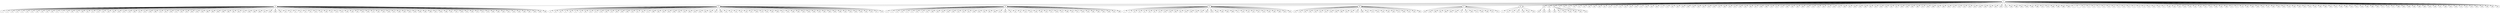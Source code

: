 digraph {
	0 [label=0]
	12 [label=12]
	27 [label=27]
	29 [label=29]
	31 [label=31]
	46 [label=46]
	57 [label=57]
	61 [label=61]
	63 [label=63]
	64 [label=64]
	68 [label=68]
	73 [label=73]
	83 [label=83]
	87 [label=87]
	90 [label=90]
	91 [label=91]
	95 [label=95]
	96 [label=96]
	99 [label=99]
	105 [label=105]
	107 [label=107]
	110 [label=110]
	117 [label=117]
	121 [label=121]
	122 [label=122]
	130 [label=130]
	136 [label=136]
	137 [label=137]
	153 [label=153]
	154 [label=154]
	163 [label=163]
	171 [label=171]
	173 [label=173]
	181 [label=181]
	183 [label=183]
	194 [label=194]
	199 [label=199]
	216 [label=216]
	220 [label=220]
	232 [label=232]
	233 [label=233]
	235 [label=235]
	237 [label=237]
	240 [label=240]
	244 [label=244]
	247 [label=247]
	250 [label=250]
	252 [label=252]
	264 [label=264]
	267 [label=267]
	268 [label=268]
	269 [label=269]
	270 [label=270]
	275 [label=275]
	276 [label=276]
	290 [label=290]
	292 [label=292]
	293 [label=293]
	299 [label=299]
	300 [label=300]
	314 [label=314]
	315 [label=315]
	320 [label=320]
	322 [label=322]
	324 [label=324]
	327 [label=327]
	328 [label=328]
	332 [label=332]
	333 [label=333]
	335 [label=335]
	340 [label=340]
	342 [label=342]
	343 [label=343]
	344 [label=344]
	345 [label=345]
	347 [label=347]
	357 [label=357]
	358 [label=358]
	359 [label=359]
	363 [label=363]
	366 [label=366]
	370 [label=370]
	384 [label=384]
	396 [label=396]
	397 [label=397]
	403 [label=403]
	404 [label=404]
	407 [label=407]
	412 [label=412]
	413 [label=413]
	418 [label=418]
	425 [label=425]
	430 [label=430]
	434 [label=434]
	435 [label=435]
	445 [label=445]
	446 [label=446]
	451 [label=451]
	455 [label=455]
	460 [label=460]
	461 [label=461]
	464 [label=464]
	465 [label=465]
	468 [label=468]
	475 [label=475]
	479 [label=479]
	489 [label=489]
	496 [label=496]
	498 [label=498]
	499 [label=499]
	4 [label=4]
	7 [label=7]
	10 [label=10]
	15 [label=15]
	19 [label=19]
	22 [label=22]
	33 [label=33]
	36 [label=36]
	38 [label=38]
	52 [label=52]
	59 [label=59]
	62 [label=62]
	72 [label=72]
	76 [label=76]
	79 [label=79]
	84 [label=84]
	86 [label=86]
	88 [label=88]
	97 [label=97]
	108 [label=108]
	123 [label=123]
	124 [label=124]
	126 [label=126]
	139 [label=139]
	142 [label=142]
	145 [label=145]
	151 [label=151]
	155 [label=155]
	160 [label=160]
	162 [label=162]
	169 [label=169]
	172 [label=172]
	177 [label=177]
	179 [label=179]
	184 [label=184]
	186 [label=186]
	188 [label=188]
	191 [label=191]
	197 [label=197]
	203 [label=203]
	204 [label=204]
	205 [label=205]
	218 [label=218]
	226 [label=226]
	230 [label=230]
	242 [label=242]
	253 [label=253]
	255 [label=255]
	263 [label=263]
	280 [label=280]
	282 [label=282]
	297 [label=297]
	305 [label=305]
	309 [label=309]
	310 [label=310]
	321 [label=321]
	323 [label=323]
	348 [label=348]
	360 [label=360]
	365 [label=365]
	371 [label=371]
	375 [label=375]
	377 [label=377]
	386 [label=386]
	395 [label=395]
	398 [label=398]
	405 [label=405]
	406 [label=406]
	408 [label=408]
	428 [label=428]
	436 [label=436]
	437 [label=437]
	438 [label=438]
	443 [label=443]
	456 [label=456]
	472 [label=472]
	473 [label=473]
	476 [label=476]
	482 [label=482]
	493 [label=493]
	494 [label=494]
	495 [label=495]
	497 [label=497]
	5 [label=5]
	11 [label=11]
	16 [label=16]
	20 [label=20]
	21 [label=21]
	28 [label=28]
	32 [label=32]
	48 [label=48]
	56 [label=56]
	58 [label=58]
	66 [label=66]
	67 [label=67]
	77 [label=77]
	78 [label=78]
	89 [label=89]
	92 [label=92]
	100 [label=100]
	101 [label=101]
	111 [label=111]
	113 [label=113]
	131 [label=131]
	135 [label=135]
	140 [label=140]
	156 [label=156]
	167 [label=167]
	176 [label=176]
	200 [label=200]
	221 [label=221]
	241 [label=241]
	259 [label=259]
	266 [label=266]
	273 [label=273]
	281 [label=281]
	294 [label=294]
	311 [label=311]
	316 [label=316]
	318 [label=318]
	338 [label=338]
	353 [label=353]
	354 [label=354]
	369 [label=369]
	380 [label=380]
	388 [label=388]
	389 [label=389]
	390 [label=390]
	401 [label=401]
	402 [label=402]
	427 [label=427]
	440 [label=440]
	448 [label=448]
	449 [label=449]
	457 [label=457]
	459 [label=459]
	480 [label=480]
	481 [label=481]
	26 [label=26]
	35 [label=35]
	51 [label=51]
	53 [label=53]
	55 [label=55]
	85 [label=85]
	102 [label=102]
	104 [label=104]
	109 [label=109]
	115 [label=115]
	116 [label=116]
	133 [label=133]
	148 [label=148]
	159 [label=159]
	161 [label=161]
	164 [label=164]
	166 [label=166]
	175 [label=175]
	185 [label=185]
	193 [label=193]
	196 [label=196]
	207 [label=207]
	208 [label=208]
	239 [label=239]
	245 [label=245]
	249 [label=249]
	260 [label=260]
	265 [label=265]
	286 [label=286]
	287 [label=287]
	304 [label=304]
	306 [label=306]
	307 [label=307]
	337 [label=337]
	339 [label=339]
	341 [label=341]
	350 [label=350]
	373 [label=373]
	374 [label=374]
	376 [label=376]
	385 [label=385]
	400 [label=400]
	433 [label=433]
	441 [label=441]
	442 [label=442]
	453 [label=453]
	458 [label=458]
	467 [label=467]
	484 [label=484]
	490 [label=490]
	492 [label=492]
	8 [label=8]
	13 [label=13]
	18 [label=18]
	6 [label=6]
	49 [label=49]
	71 [label=71]
	74 [label=74]
	80 [label=80]
	112 [label=112]
	127 [label=127]
	132 [label=132]
	165 [label=165]
	170 [label=170]
	180 [label=180]
	189 [label=189]
	198 [label=198]
	213 [label=213]
	227 [label=227]
	261 [label=261]
	271 [label=271]
	296 [label=296]
	302 [label=302]
	319 [label=319]
	334 [label=334]
	346 [label=346]
	367 [label=367]
	379 [label=379]
	392 [label=392]
	423 [label=423]
	431 [label=431]
	432 [label=432]
	444 [label=444]
	447 [label=447]
	486 [label=486]
	40 [label=40]
	45 [label=45]
	65 [label=65]
	93 [label=93]
	120 [label=120]
	157 [label=157]
	168 [label=168]
	178 [label=178]
	201 [label=201]
	202 [label=202]
	206 [label=206]
	211 [label=211]
	291 [label=291]
	295 [label=295]
	303 [label=303]
	325 [label=325]
	356 [label=356]
	364 [label=364]
	378 [label=378]
	382 [label=382]
	383 [label=383]
	393 [label=393]
	399 [label=399]
	410 [label=410]
	424 [label=424]
	426 [label=426]
	429 [label=429]
	452 [label=452]
	470 [label=470]
	477 [label=477]
	478 [label=478]
	17 [label=17]
	9 [label=9]
	25 [label=25]
	30 [label=30]
	37 [label=37]
	47 [label=47]
	60 [label=60]
	75 [label=75]
	94 [label=94]
	106 [label=106]
	128 [label=128]
	129 [label=129]
	146 [label=146]
	195 [label=195]
	212 [label=212]
	214 [label=214]
	231 [label=231]
	246 [label=246]
	301 [label=301]
	351 [label=351]
	387 [label=387]
	394 [label=394]
	411 [label=411]
	462 [label=462]
	39 [label=39]
	42 [label=42]
	43 [label=43]
	114 [label=114]
	143 [label=143]
	149 [label=149]
	190 [label=190]
	210 [label=210]
	217 [label=217]
	229 [label=229]
	257 [label=257]
	289 [label=289]
	312 [label=312]
	317 [label=317]
	329 [label=329]
	355 [label=355]
	361 [label=361]
	362 [label=362]
	391 [label=391]
	409 [label=409]
	421 [label=421]
	488 [label=488]
	1 [label=1]
	2 [label=2]
	23 [label=23]
	24 [label=24]
	41 [label=41]
	50 [label=50]
	82 [label=82]
	147 [label=147]
	150 [label=150]
	219 [label=219]
	238 [label=238]
	251 [label=251]
	254 [label=254]
	258 [label=258]
	278 [label=278]
	279 [label=279]
	284 [label=284]
	352 [label=352]
	416 [label=416]
	420 [label=420]
	450 [label=450]
	469 [label=469]
	81 [label=81]
	103 [label=103]
	119 [label=119]
	152 [label=152]
	187 [label=187]
	224 [label=224]
	236 [label=236]
	248 [label=248]
	288 [label=288]
	454 [label=454]
	491 [label=491]
	14 [label=14]
	34 [label=34]
	69 [label=69]
	98 [label=98]
	118 [label=118]
	215 [label=215]
	223 [label=223]
	234 [label=234]
	283 [label=283]
	308 [label=308]
	313 [label=313]
	381 [label=381]
	474 [label=474]
	485 [label=485]
	125 [label=125]
	174 [label=174]
	182 [label=182]
	192 [label=192]
	228 [label=228]
	256 [label=256]
	274 [label=274]
	368 [label=368]
	415 [label=415]
	422 [label=422]
	463 [label=463]
	134 [label=134]
	144 [label=144]
	298 [label=298]
	331 [label=331]
	466 [label=466]
	483 [label=483]
	487 [label=487]
	70 [label=70]
	141 [label=141]
	209 [label=209]
	272 [label=272]
	330 [label=330]
	336 [label=336]
	372 [label=372]
	471 [label=471]
	3 [label=3]
	54 [label=54]
	44 [label=44]
	417 [label=417]
	158 [label=158]
	222 [label=222]
	225 [label=225]
	243 [label=243]
	419 [label=419]
	439 [label=439]
	138 [label=138]
	277 [label=277]
	285 [label=285]
	326 [label=326]
	349 [label=349]
	262 [label=262]
	414 [label=414]
	0 -> 12
	0 -> 27
	0 -> 29
	0 -> 31
	0 -> 46
	0 -> 57
	0 -> 61
	0 -> 63
	0 -> 64
	0 -> 68
	0 -> 73
	0 -> 83
	0 -> 87
	0 -> 90
	0 -> 91
	0 -> 95
	0 -> 96
	0 -> 99
	0 -> 105
	0 -> 107
	0 -> 110
	0 -> 117
	0 -> 121
	0 -> 122
	0 -> 130
	0 -> 136
	0 -> 137
	0 -> 153
	0 -> 154
	0 -> 163
	0 -> 171
	0 -> 173
	0 -> 181
	0 -> 183
	0 -> 194
	0 -> 199
	0 -> 216
	0 -> 220
	0 -> 232
	0 -> 233
	0 -> 235
	0 -> 237
	0 -> 240
	0 -> 244
	0 -> 247
	0 -> 250
	0 -> 252
	0 -> 264
	0 -> 267
	0 -> 268
	0 -> 269
	0 -> 270
	0 -> 275
	0 -> 276
	0 -> 290
	0 -> 292
	0 -> 293
	0 -> 299
	0 -> 300
	0 -> 314
	0 -> 315
	0 -> 320
	0 -> 322
	0 -> 324
	0 -> 327
	0 -> 328
	0 -> 332
	0 -> 333
	0 -> 335
	0 -> 340
	0 -> 342
	0 -> 343
	0 -> 344
	0 -> 345
	0 -> 347
	0 -> 357
	0 -> 358
	0 -> 359
	0 -> 363
	0 -> 366
	0 -> 370
	0 -> 384
	0 -> 396
	0 -> 397
	0 -> 403
	0 -> 404
	0 -> 407
	0 -> 412
	0 -> 413
	0 -> 418
	0 -> 425
	0 -> 430
	0 -> 434
	0 -> 435
	0 -> 445
	0 -> 446
	0 -> 451
	0 -> 455
	0 -> 460
	0 -> 461
	0 -> 464
	0 -> 465
	0 -> 468
	0 -> 475
	0 -> 479
	0 -> 489
	0 -> 496
	0 -> 498
	0 -> 499
	0 -> 4
	0 -> 7
	0 -> 10
	0 -> 15
	0 -> 19
	0 -> 22
	0 -> 33
	0 -> 36
	0 -> 38
	0 -> 52
	0 -> 59
	0 -> 62
	0 -> 72
	0 -> 76
	0 -> 79
	0 -> 84
	0 -> 86
	0 -> 88
	0 -> 97
	0 -> 108
	0 -> 123
	0 -> 124
	0 -> 126
	0 -> 139
	0 -> 142
	0 -> 145
	0 -> 151
	0 -> 155
	0 -> 160
	0 -> 162
	0 -> 169
	0 -> 172
	0 -> 177
	0 -> 179
	0 -> 184
	0 -> 186
	0 -> 188
	0 -> 191
	0 -> 197
	0 -> 203
	0 -> 204
	0 -> 205
	0 -> 218
	0 -> 226
	0 -> 230
	0 -> 242
	0 -> 253
	0 -> 255
	0 -> 263
	0 -> 280
	0 -> 282
	0 -> 297
	0 -> 305
	0 -> 309
	0 -> 310
	0 -> 321
	0 -> 323
	0 -> 348
	0 -> 360
	0 -> 365
	0 -> 371
	0 -> 375
	0 -> 377
	0 -> 386
	0 -> 395
	0 -> 398
	0 -> 405
	0 -> 406
	0 -> 408
	0 -> 428
	0 -> 436
	0 -> 437
	0 -> 438
	0 -> 443
	0 -> 456
	0 -> 472
	0 -> 473
	0 -> 476
	0 -> 482
	0 -> 493
	0 -> 494
	0 -> 495
	0 -> 497
	12 -> 5
	12 -> 11
	12 -> 16
	12 -> 20
	12 -> 21
	12 -> 28
	12 -> 32
	12 -> 48
	12 -> 56
	12 -> 58
	12 -> 66
	12 -> 67
	12 -> 77
	12 -> 78
	12 -> 89
	12 -> 92
	12 -> 100
	12 -> 101
	12 -> 111
	12 -> 113
	12 -> 131
	12 -> 135
	12 -> 140
	12 -> 156
	12 -> 167
	12 -> 176
	12 -> 200
	12 -> 221
	12 -> 241
	12 -> 259
	12 -> 266
	12 -> 273
	12 -> 281
	12 -> 294
	12 -> 311
	12 -> 316
	12 -> 318
	12 -> 338
	12 -> 353
	12 -> 354
	12 -> 369
	12 -> 380
	12 -> 388
	12 -> 389
	12 -> 390
	12 -> 401
	12 -> 402
	12 -> 427
	12 -> 440
	12 -> 448
	12 -> 449
	12 -> 457
	12 -> 459
	12 -> 480
	12 -> 481
	12 -> 26
	12 -> 35
	12 -> 51
	12 -> 53
	12 -> 55
	12 -> 85
	12 -> 102
	12 -> 104
	12 -> 109
	12 -> 115
	12 -> 116
	12 -> 133
	12 -> 148
	12 -> 159
	12 -> 161
	12 -> 164
	12 -> 166
	12 -> 175
	12 -> 185
	12 -> 193
	12 -> 196
	12 -> 207
	12 -> 208
	12 -> 239
	12 -> 245
	12 -> 249
	12 -> 260
	12 -> 265
	12 -> 286
	12 -> 287
	12 -> 304
	12 -> 306
	12 -> 307
	12 -> 337
	12 -> 339
	12 -> 341
	12 -> 350
	12 -> 373
	12 -> 374
	12 -> 376
	12 -> 385
	12 -> 400
	12 -> 433
	12 -> 441
	12 -> 442
	12 -> 453
	12 -> 458
	12 -> 467
	12 -> 484
	12 -> 490
	12 -> 492
	27 -> 8
	27 -> 13
	27 -> 18
	27 -> 6
	27 -> 49
	27 -> 71
	27 -> 74
	27 -> 80
	27 -> 112
	27 -> 127
	27 -> 132
	27 -> 165
	27 -> 170
	27 -> 180
	27 -> 189
	27 -> 198
	27 -> 213
	27 -> 227
	27 -> 261
	27 -> 271
	27 -> 296
	27 -> 302
	27 -> 319
	27 -> 334
	27 -> 346
	27 -> 367
	27 -> 379
	27 -> 392
	27 -> 423
	27 -> 431
	27 -> 432
	27 -> 444
	27 -> 447
	27 -> 486
	27 -> 40
	27 -> 45
	27 -> 65
	27 -> 93
	27 -> 120
	27 -> 157
	27 -> 168
	27 -> 178
	27 -> 201
	27 -> 202
	27 -> 206
	27 -> 211
	27 -> 291
	27 -> 295
	27 -> 303
	27 -> 325
	27 -> 356
	27 -> 364
	27 -> 378
	27 -> 382
	27 -> 383
	27 -> 393
	27 -> 399
	27 -> 410
	27 -> 424
	27 -> 426
	27 -> 429
	27 -> 452
	27 -> 470
	27 -> 477
	27 -> 478
	29 -> 17
	29 -> 9
	29 -> 25
	29 -> 30
	29 -> 37
	29 -> 47
	29 -> 60
	29 -> 75
	29 -> 94
	29 -> 106
	29 -> 128
	29 -> 129
	29 -> 146
	29 -> 195
	29 -> 212
	29 -> 214
	29 -> 231
	29 -> 246
	29 -> 301
	29 -> 351
	29 -> 387
	29 -> 394
	29 -> 411
	29 -> 462
	29 -> 39
	29 -> 42
	29 -> 43
	29 -> 114
	29 -> 143
	29 -> 149
	29 -> 190
	29 -> 210
	29 -> 217
	29 -> 229
	29 -> 257
	29 -> 289
	29 -> 312
	29 -> 317
	29 -> 329
	29 -> 355
	29 -> 361
	29 -> 362
	29 -> 391
	29 -> 409
	29 -> 421
	29 -> 488
	31 -> 1
	31 -> 2
	31 -> 23
	31 -> 24
	31 -> 41
	31 -> 50
	31 -> 82
	31 -> 147
	31 -> 150
	31 -> 219
	31 -> 238
	31 -> 251
	31 -> 254
	31 -> 258
	31 -> 278
	31 -> 279
	31 -> 284
	31 -> 352
	31 -> 416
	31 -> 420
	31 -> 450
	31 -> 469
	31 -> 81
	31 -> 103
	31 -> 119
	31 -> 152
	31 -> 187
	31 -> 224
	31 -> 236
	31 -> 248
	31 -> 288
	31 -> 454
	31 -> 491
	46 -> 14
	46 -> 34
	46 -> 69
	46 -> 98
	46 -> 118
	46 -> 215
	46 -> 223
	46 -> 234
	46 -> 283
	46 -> 308
	46 -> 313
	46 -> 381
	46 -> 474
	46 -> 485
	46 -> 125
	46 -> 174
	46 -> 182
	46 -> 192
	46 -> 228
	46 -> 256
	46 -> 274
	46 -> 368
	46 -> 415
	46 -> 422
	46 -> 463
	57 -> 134
	57 -> 144
	57 -> 298
	57 -> 331
	57 -> 466
	57 -> 483
	57 -> 487
	57 -> 70
	57 -> 141
	57 -> 209
	57 -> 272
	57 -> 330
	57 -> 336
	57 -> 372
	57 -> 471
	61 -> 3
	61 -> 54
	61 -> 44
	61 -> 417
	61 -> 158
	61 -> 222
	61 -> 225
	63 -> 243
	63 -> 419
	64 -> 439
	68 -> 138
	68 -> 277
	68 -> 285
	68 -> 326
	68 -> 349
	68 -> 262
	83 -> 414
}
